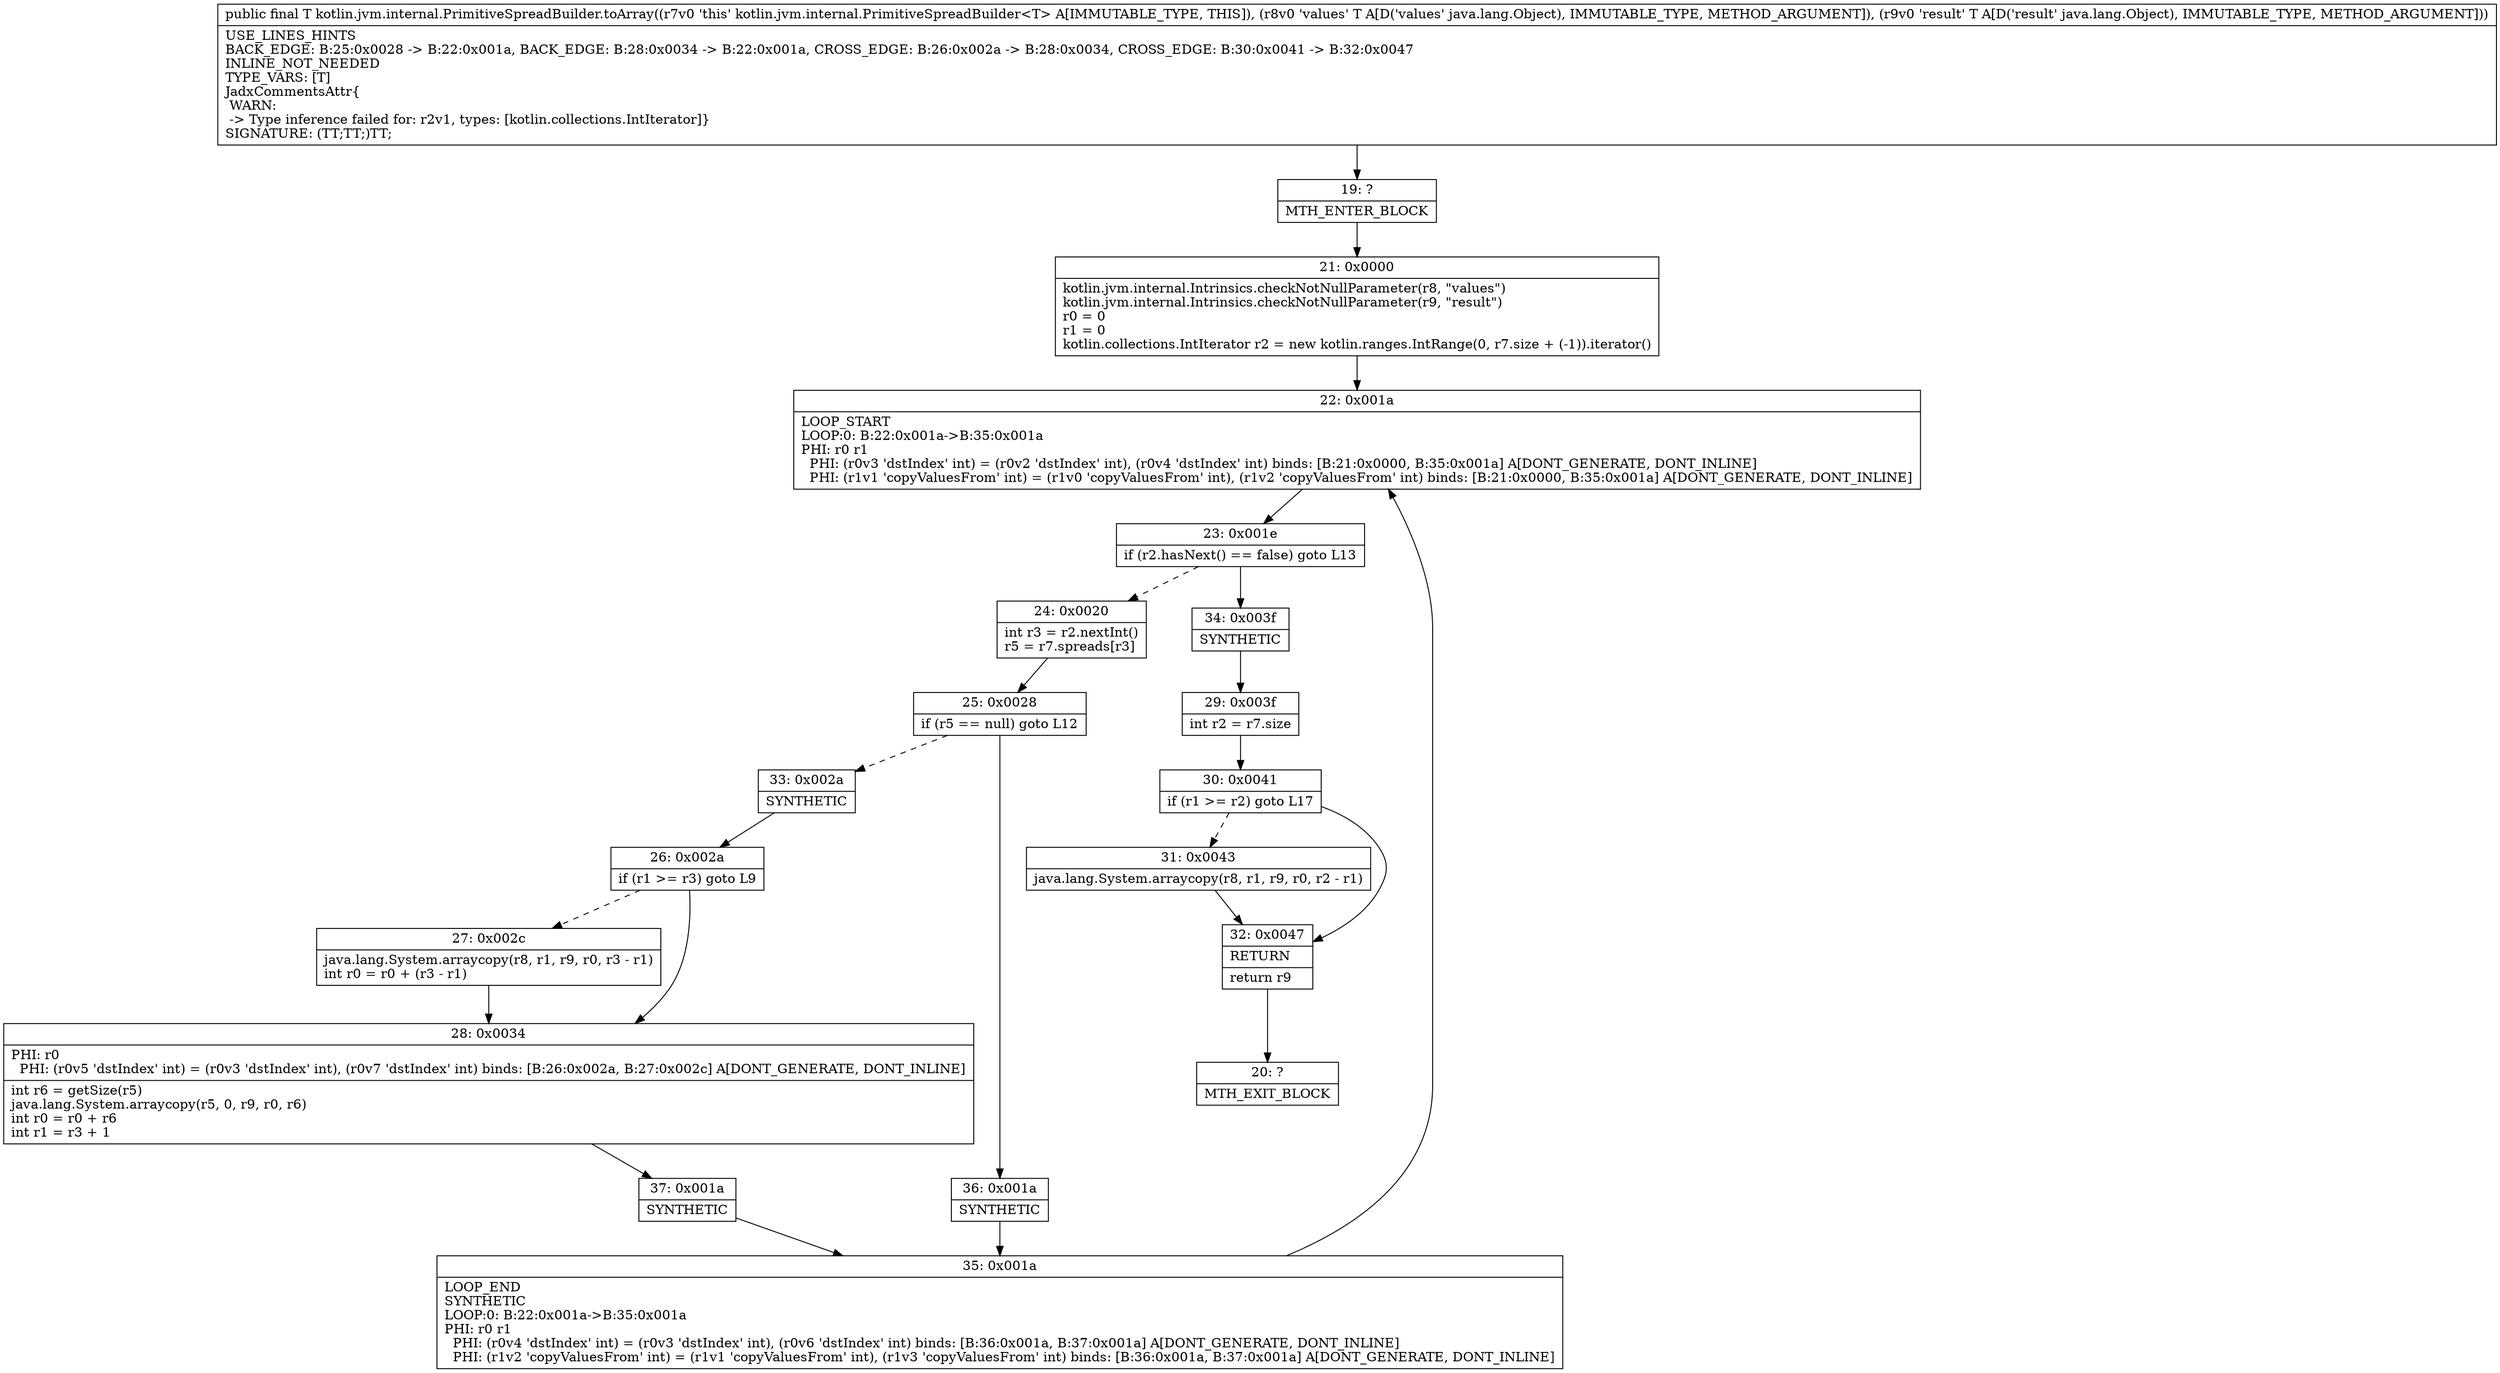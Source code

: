 digraph "CFG forkotlin.jvm.internal.PrimitiveSpreadBuilder.toArray(Ljava\/lang\/Object;Ljava\/lang\/Object;)Ljava\/lang\/Object;" {
Node_19 [shape=record,label="{19\:\ ?|MTH_ENTER_BLOCK\l}"];
Node_21 [shape=record,label="{21\:\ 0x0000|kotlin.jvm.internal.Intrinsics.checkNotNullParameter(r8, \"values\")\lkotlin.jvm.internal.Intrinsics.checkNotNullParameter(r9, \"result\")\lr0 = 0\lr1 = 0\lkotlin.collections.IntIterator r2 = new kotlin.ranges.IntRange(0, r7.size + (\-1)).iterator()\l}"];
Node_22 [shape=record,label="{22\:\ 0x001a|LOOP_START\lLOOP:0: B:22:0x001a\-\>B:35:0x001a\lPHI: r0 r1 \l  PHI: (r0v3 'dstIndex' int) = (r0v2 'dstIndex' int), (r0v4 'dstIndex' int) binds: [B:21:0x0000, B:35:0x001a] A[DONT_GENERATE, DONT_INLINE]\l  PHI: (r1v1 'copyValuesFrom' int) = (r1v0 'copyValuesFrom' int), (r1v2 'copyValuesFrom' int) binds: [B:21:0x0000, B:35:0x001a] A[DONT_GENERATE, DONT_INLINE]\l}"];
Node_23 [shape=record,label="{23\:\ 0x001e|if (r2.hasNext() == false) goto L13\l}"];
Node_24 [shape=record,label="{24\:\ 0x0020|int r3 = r2.nextInt()\lr5 = r7.spreads[r3]\l}"];
Node_25 [shape=record,label="{25\:\ 0x0028|if (r5 == null) goto L12\l}"];
Node_33 [shape=record,label="{33\:\ 0x002a|SYNTHETIC\l}"];
Node_26 [shape=record,label="{26\:\ 0x002a|if (r1 \>= r3) goto L9\l}"];
Node_27 [shape=record,label="{27\:\ 0x002c|java.lang.System.arraycopy(r8, r1, r9, r0, r3 \- r1)\lint r0 = r0 + (r3 \- r1)\l}"];
Node_28 [shape=record,label="{28\:\ 0x0034|PHI: r0 \l  PHI: (r0v5 'dstIndex' int) = (r0v3 'dstIndex' int), (r0v7 'dstIndex' int) binds: [B:26:0x002a, B:27:0x002c] A[DONT_GENERATE, DONT_INLINE]\l|int r6 = getSize(r5)\ljava.lang.System.arraycopy(r5, 0, r9, r0, r6)\lint r0 = r0 + r6\lint r1 = r3 + 1\l}"];
Node_37 [shape=record,label="{37\:\ 0x001a|SYNTHETIC\l}"];
Node_35 [shape=record,label="{35\:\ 0x001a|LOOP_END\lSYNTHETIC\lLOOP:0: B:22:0x001a\-\>B:35:0x001a\lPHI: r0 r1 \l  PHI: (r0v4 'dstIndex' int) = (r0v3 'dstIndex' int), (r0v6 'dstIndex' int) binds: [B:36:0x001a, B:37:0x001a] A[DONT_GENERATE, DONT_INLINE]\l  PHI: (r1v2 'copyValuesFrom' int) = (r1v1 'copyValuesFrom' int), (r1v3 'copyValuesFrom' int) binds: [B:36:0x001a, B:37:0x001a] A[DONT_GENERATE, DONT_INLINE]\l}"];
Node_36 [shape=record,label="{36\:\ 0x001a|SYNTHETIC\l}"];
Node_34 [shape=record,label="{34\:\ 0x003f|SYNTHETIC\l}"];
Node_29 [shape=record,label="{29\:\ 0x003f|int r2 = r7.size\l}"];
Node_30 [shape=record,label="{30\:\ 0x0041|if (r1 \>= r2) goto L17\l}"];
Node_31 [shape=record,label="{31\:\ 0x0043|java.lang.System.arraycopy(r8, r1, r9, r0, r2 \- r1)\l}"];
Node_32 [shape=record,label="{32\:\ 0x0047|RETURN\l|return r9\l}"];
Node_20 [shape=record,label="{20\:\ ?|MTH_EXIT_BLOCK\l}"];
MethodNode[shape=record,label="{public final T kotlin.jvm.internal.PrimitiveSpreadBuilder.toArray((r7v0 'this' kotlin.jvm.internal.PrimitiveSpreadBuilder\<T\> A[IMMUTABLE_TYPE, THIS]), (r8v0 'values' T A[D('values' java.lang.Object), IMMUTABLE_TYPE, METHOD_ARGUMENT]), (r9v0 'result' T A[D('result' java.lang.Object), IMMUTABLE_TYPE, METHOD_ARGUMENT]))  | USE_LINES_HINTS\lBACK_EDGE: B:25:0x0028 \-\> B:22:0x001a, BACK_EDGE: B:28:0x0034 \-\> B:22:0x001a, CROSS_EDGE: B:26:0x002a \-\> B:28:0x0034, CROSS_EDGE: B:30:0x0041 \-\> B:32:0x0047\lINLINE_NOT_NEEDED\lTYPE_VARS: [T]\lJadxCommentsAttr\{\l WARN: \l \-\> Type inference failed for: r2v1, types: [kotlin.collections.IntIterator]\}\lSIGNATURE: (TT;TT;)TT;\l}"];
MethodNode -> Node_19;Node_19 -> Node_21;
Node_21 -> Node_22;
Node_22 -> Node_23;
Node_23 -> Node_24[style=dashed];
Node_23 -> Node_34;
Node_24 -> Node_25;
Node_25 -> Node_33[style=dashed];
Node_25 -> Node_36;
Node_33 -> Node_26;
Node_26 -> Node_27[style=dashed];
Node_26 -> Node_28;
Node_27 -> Node_28;
Node_28 -> Node_37;
Node_37 -> Node_35;
Node_35 -> Node_22;
Node_36 -> Node_35;
Node_34 -> Node_29;
Node_29 -> Node_30;
Node_30 -> Node_31[style=dashed];
Node_30 -> Node_32;
Node_31 -> Node_32;
Node_32 -> Node_20;
}

